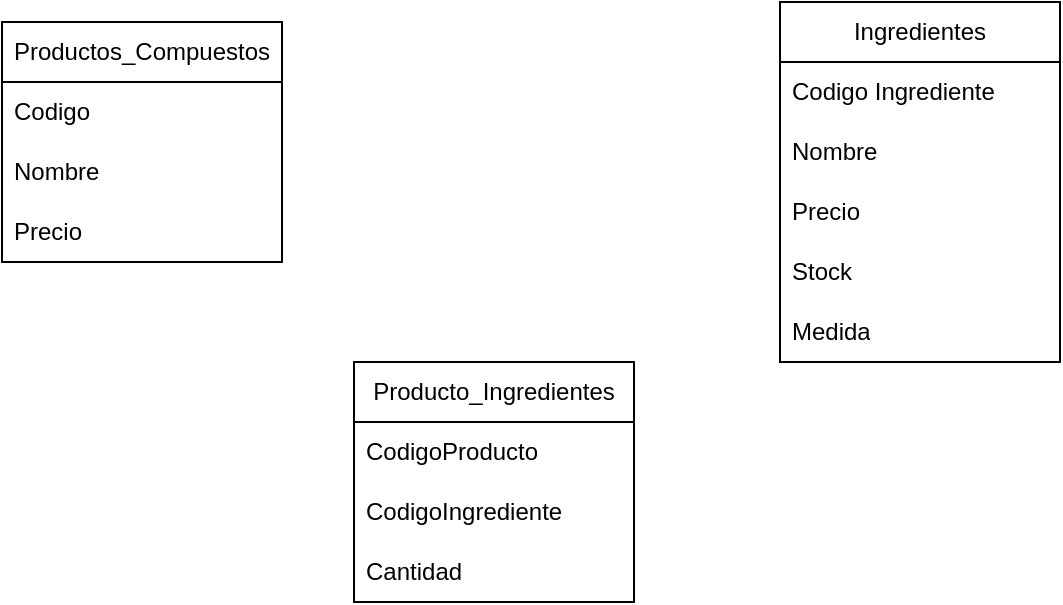 <mxfile version="26.0.15">
  <diagram name="Página-1" id="0yF2QE9CXAkkuQ9Ff55Q">
    <mxGraphModel dx="1136" dy="447" grid="0" gridSize="10" guides="1" tooltips="1" connect="1" arrows="1" fold="1" page="0" pageScale="1" pageWidth="827" pageHeight="1169" math="0" shadow="0">
      <root>
        <mxCell id="0" />
        <mxCell id="1" parent="0" />
        <mxCell id="aRLwiYsN8PuImZ64uQhr-1" value="Productos_Compuestos" style="swimlane;fontStyle=0;childLayout=stackLayout;horizontal=1;startSize=30;horizontalStack=0;resizeParent=1;resizeParentMax=0;resizeLast=0;collapsible=1;marginBottom=0;whiteSpace=wrap;html=1;" vertex="1" parent="1">
          <mxGeometry x="-128" y="31" width="140" height="120" as="geometry" />
        </mxCell>
        <mxCell id="aRLwiYsN8PuImZ64uQhr-2" value="Codigo" style="text;strokeColor=none;fillColor=none;align=left;verticalAlign=middle;spacingLeft=4;spacingRight=4;overflow=hidden;points=[[0,0.5],[1,0.5]];portConstraint=eastwest;rotatable=0;whiteSpace=wrap;html=1;" vertex="1" parent="aRLwiYsN8PuImZ64uQhr-1">
          <mxGeometry y="30" width="140" height="30" as="geometry" />
        </mxCell>
        <mxCell id="aRLwiYsN8PuImZ64uQhr-3" value="Nombre" style="text;strokeColor=none;fillColor=none;align=left;verticalAlign=middle;spacingLeft=4;spacingRight=4;overflow=hidden;points=[[0,0.5],[1,0.5]];portConstraint=eastwest;rotatable=0;whiteSpace=wrap;html=1;" vertex="1" parent="aRLwiYsN8PuImZ64uQhr-1">
          <mxGeometry y="60" width="140" height="30" as="geometry" />
        </mxCell>
        <mxCell id="aRLwiYsN8PuImZ64uQhr-5" value="Precio" style="text;strokeColor=none;fillColor=none;align=left;verticalAlign=middle;spacingLeft=4;spacingRight=4;overflow=hidden;points=[[0,0.5],[1,0.5]];portConstraint=eastwest;rotatable=0;whiteSpace=wrap;html=1;" vertex="1" parent="aRLwiYsN8PuImZ64uQhr-1">
          <mxGeometry y="90" width="140" height="30" as="geometry" />
        </mxCell>
        <mxCell id="aRLwiYsN8PuImZ64uQhr-6" value="Ingredientes" style="swimlane;fontStyle=0;childLayout=stackLayout;horizontal=1;startSize=30;horizontalStack=0;resizeParent=1;resizeParentMax=0;resizeLast=0;collapsible=1;marginBottom=0;whiteSpace=wrap;html=1;" vertex="1" parent="1">
          <mxGeometry x="261" y="21" width="140" height="180" as="geometry" />
        </mxCell>
        <mxCell id="aRLwiYsN8PuImZ64uQhr-7" value="Codigo Ingrediente" style="text;strokeColor=none;fillColor=none;align=left;verticalAlign=middle;spacingLeft=4;spacingRight=4;overflow=hidden;points=[[0,0.5],[1,0.5]];portConstraint=eastwest;rotatable=0;whiteSpace=wrap;html=1;" vertex="1" parent="aRLwiYsN8PuImZ64uQhr-6">
          <mxGeometry y="30" width="140" height="30" as="geometry" />
        </mxCell>
        <mxCell id="aRLwiYsN8PuImZ64uQhr-8" value="Nombre" style="text;strokeColor=none;fillColor=none;align=left;verticalAlign=middle;spacingLeft=4;spacingRight=4;overflow=hidden;points=[[0,0.5],[1,0.5]];portConstraint=eastwest;rotatable=0;whiteSpace=wrap;html=1;" vertex="1" parent="aRLwiYsN8PuImZ64uQhr-6">
          <mxGeometry y="60" width="140" height="30" as="geometry" />
        </mxCell>
        <mxCell id="aRLwiYsN8PuImZ64uQhr-9" value="Precio" style="text;strokeColor=none;fillColor=none;align=left;verticalAlign=middle;spacingLeft=4;spacingRight=4;overflow=hidden;points=[[0,0.5],[1,0.5]];portConstraint=eastwest;rotatable=0;whiteSpace=wrap;html=1;" vertex="1" parent="aRLwiYsN8PuImZ64uQhr-6">
          <mxGeometry y="90" width="140" height="30" as="geometry" />
        </mxCell>
        <mxCell id="aRLwiYsN8PuImZ64uQhr-15" value="Stock" style="text;strokeColor=none;fillColor=none;align=left;verticalAlign=middle;spacingLeft=4;spacingRight=4;overflow=hidden;points=[[0,0.5],[1,0.5]];portConstraint=eastwest;rotatable=0;whiteSpace=wrap;html=1;" vertex="1" parent="aRLwiYsN8PuImZ64uQhr-6">
          <mxGeometry y="120" width="140" height="30" as="geometry" />
        </mxCell>
        <mxCell id="aRLwiYsN8PuImZ64uQhr-14" value="Medida" style="text;strokeColor=none;fillColor=none;align=left;verticalAlign=middle;spacingLeft=4;spacingRight=4;overflow=hidden;points=[[0,0.5],[1,0.5]];portConstraint=eastwest;rotatable=0;whiteSpace=wrap;html=1;" vertex="1" parent="aRLwiYsN8PuImZ64uQhr-6">
          <mxGeometry y="150" width="140" height="30" as="geometry" />
        </mxCell>
        <mxCell id="aRLwiYsN8PuImZ64uQhr-10" value="Producto_Ingredientes" style="swimlane;fontStyle=0;childLayout=stackLayout;horizontal=1;startSize=30;horizontalStack=0;resizeParent=1;resizeParentMax=0;resizeLast=0;collapsible=1;marginBottom=0;whiteSpace=wrap;html=1;" vertex="1" parent="1">
          <mxGeometry x="48" y="201" width="140" height="120" as="geometry" />
        </mxCell>
        <mxCell id="aRLwiYsN8PuImZ64uQhr-11" value="CodigoProducto" style="text;strokeColor=none;fillColor=none;align=left;verticalAlign=middle;spacingLeft=4;spacingRight=4;overflow=hidden;points=[[0,0.5],[1,0.5]];portConstraint=eastwest;rotatable=0;whiteSpace=wrap;html=1;" vertex="1" parent="aRLwiYsN8PuImZ64uQhr-10">
          <mxGeometry y="30" width="140" height="30" as="geometry" />
        </mxCell>
        <mxCell id="aRLwiYsN8PuImZ64uQhr-12" value="CodigoIngrediente" style="text;strokeColor=none;fillColor=none;align=left;verticalAlign=middle;spacingLeft=4;spacingRight=4;overflow=hidden;points=[[0,0.5],[1,0.5]];portConstraint=eastwest;rotatable=0;whiteSpace=wrap;html=1;" vertex="1" parent="aRLwiYsN8PuImZ64uQhr-10">
          <mxGeometry y="60" width="140" height="30" as="geometry" />
        </mxCell>
        <mxCell id="aRLwiYsN8PuImZ64uQhr-13" value="Cantidad" style="text;strokeColor=none;fillColor=none;align=left;verticalAlign=middle;spacingLeft=4;spacingRight=4;overflow=hidden;points=[[0,0.5],[1,0.5]];portConstraint=eastwest;rotatable=0;whiteSpace=wrap;html=1;" vertex="1" parent="aRLwiYsN8PuImZ64uQhr-10">
          <mxGeometry y="90" width="140" height="30" as="geometry" />
        </mxCell>
      </root>
    </mxGraphModel>
  </diagram>
</mxfile>
